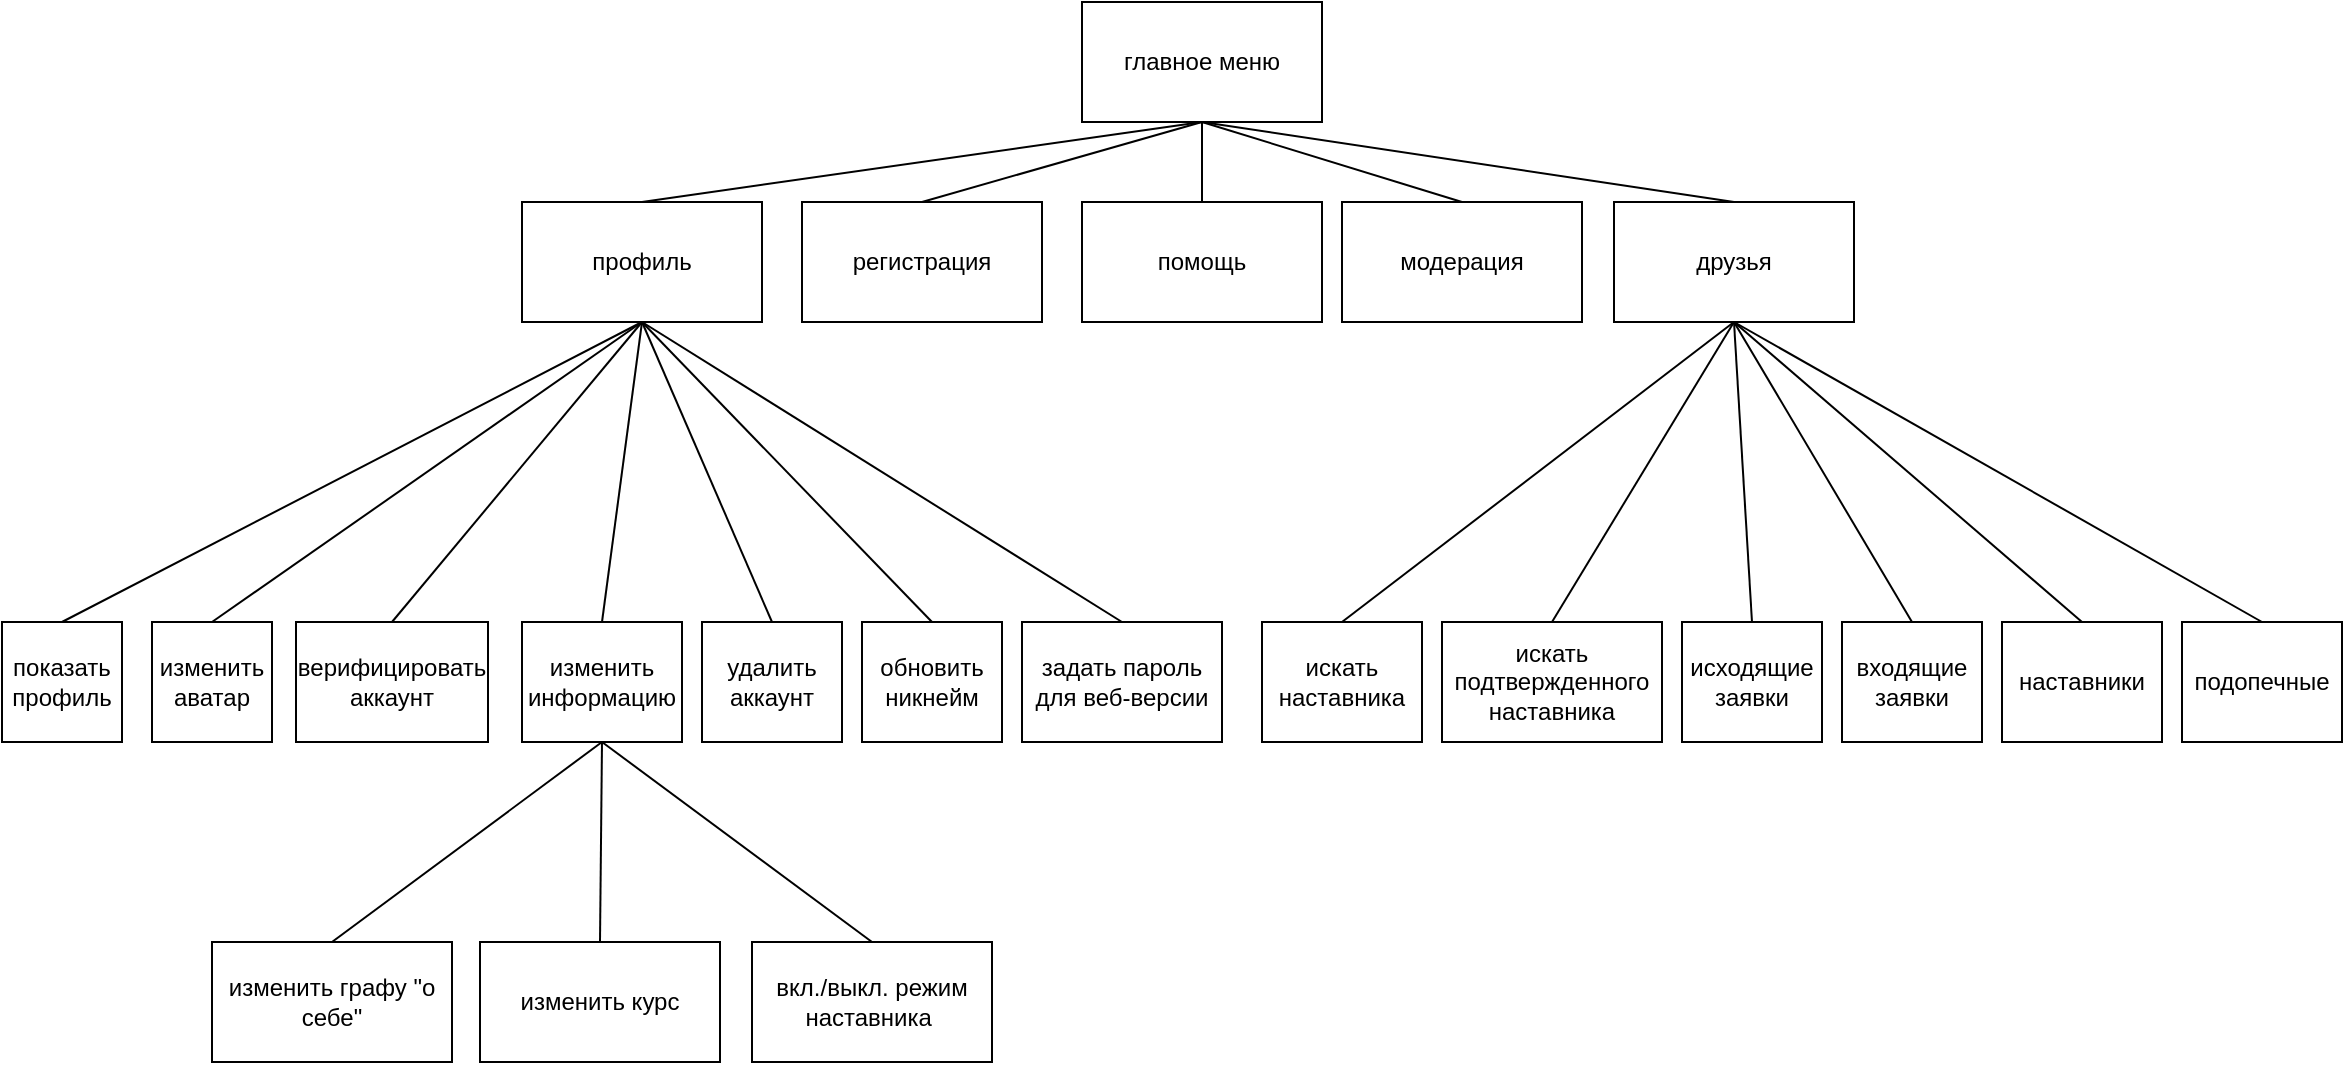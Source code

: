 <mxfile version="15.8.7" type="device"><diagram id="Jvuf0sQX1XJ8p7YEAxmk" name="Страница 1"><mxGraphModel dx="1808" dy="663" grid="1" gridSize="10" guides="1" tooltips="1" connect="1" arrows="1" fold="1" page="1" pageScale="1" pageWidth="827" pageHeight="1169" math="0" shadow="0"><root><mxCell id="0"/><mxCell id="1" parent="0"/><mxCell id="FqD6kcQtoKWok3WjY-6K-6" style="rounded=0;orthogonalLoop=1;jettySize=auto;html=1;exitX=0.5;exitY=1;exitDx=0;exitDy=0;entryX=0.5;entryY=0;entryDx=0;entryDy=0;endArrow=none;endFill=0;" parent="1" source="FqD6kcQtoKWok3WjY-6K-1" target="FqD6kcQtoKWok3WjY-6K-3" edge="1"><mxGeometry relative="1" as="geometry"/></mxCell><mxCell id="FqD6kcQtoKWok3WjY-6K-1" value="главное меню" style="rounded=0;whiteSpace=wrap;html=1;" parent="1" vertex="1"><mxGeometry x="420" y="100" width="120" height="60" as="geometry"/></mxCell><mxCell id="FqD6kcQtoKWok3WjY-6K-7" style="edgeStyle=none;rounded=0;orthogonalLoop=1;jettySize=auto;html=1;exitX=0.5;exitY=0;exitDx=0;exitDy=0;entryX=0.5;entryY=1;entryDx=0;entryDy=0;endArrow=none;endFill=0;" parent="1" source="FqD6kcQtoKWok3WjY-6K-2" target="FqD6kcQtoKWok3WjY-6K-1" edge="1"><mxGeometry relative="1" as="geometry"/></mxCell><mxCell id="FqD6kcQtoKWok3WjY-6K-2" value="регистрация" style="rounded=0;whiteSpace=wrap;html=1;" parent="1" vertex="1"><mxGeometry x="280" y="200" width="120" height="60" as="geometry"/></mxCell><mxCell id="FqD6kcQtoKWok3WjY-6K-17" style="edgeStyle=none;rounded=0;orthogonalLoop=1;jettySize=auto;html=1;exitX=0.5;exitY=1;exitDx=0;exitDy=0;entryX=0.5;entryY=0;entryDx=0;entryDy=0;endArrow=none;endFill=0;" parent="1" source="FqD6kcQtoKWok3WjY-6K-3" target="FqD6kcQtoKWok3WjY-6K-16" edge="1"><mxGeometry relative="1" as="geometry"/></mxCell><mxCell id="FqD6kcQtoKWok3WjY-6K-21" style="edgeStyle=none;rounded=0;orthogonalLoop=1;jettySize=auto;html=1;exitX=0.5;exitY=1;exitDx=0;exitDy=0;entryX=0.5;entryY=0;entryDx=0;entryDy=0;endArrow=none;endFill=0;" parent="1" source="FqD6kcQtoKWok3WjY-6K-3" target="FqD6kcQtoKWok3WjY-6K-18" edge="1"><mxGeometry relative="1" as="geometry"/></mxCell><mxCell id="FqD6kcQtoKWok3WjY-6K-3" value="профиль" style="rounded=0;whiteSpace=wrap;html=1;" parent="1" vertex="1"><mxGeometry x="140" y="200" width="120" height="60" as="geometry"/></mxCell><mxCell id="FqD6kcQtoKWok3WjY-6K-8" style="edgeStyle=none;rounded=0;orthogonalLoop=1;jettySize=auto;html=1;exitX=0.5;exitY=0;exitDx=0;exitDy=0;endArrow=none;endFill=0;entryX=0.5;entryY=1;entryDx=0;entryDy=0;" parent="1" source="FqD6kcQtoKWok3WjY-6K-4" target="FqD6kcQtoKWok3WjY-6K-1" edge="1"><mxGeometry relative="1" as="geometry"><mxPoint x="546" y="160" as="targetPoint"/></mxGeometry></mxCell><mxCell id="FqD6kcQtoKWok3WjY-6K-34" style="edgeStyle=none;rounded=0;orthogonalLoop=1;jettySize=auto;html=1;exitX=0.5;exitY=1;exitDx=0;exitDy=0;entryX=0.5;entryY=0;entryDx=0;entryDy=0;endArrow=none;endFill=0;" parent="1" source="FqD6kcQtoKWok3WjY-6K-4" target="FqD6kcQtoKWok3WjY-6K-33" edge="1"><mxGeometry relative="1" as="geometry"/></mxCell><mxCell id="FqD6kcQtoKWok3WjY-6K-35" style="edgeStyle=none;rounded=0;orthogonalLoop=1;jettySize=auto;html=1;exitX=0.5;exitY=1;exitDx=0;exitDy=0;entryX=0.5;entryY=0;entryDx=0;entryDy=0;endArrow=none;endFill=0;" parent="1" source="FqD6kcQtoKWok3WjY-6K-4" target="FqD6kcQtoKWok3WjY-6K-32" edge="1"><mxGeometry relative="1" as="geometry"/></mxCell><mxCell id="FqD6kcQtoKWok3WjY-6K-4" value="друзья" style="rounded=0;whiteSpace=wrap;html=1;" parent="1" vertex="1"><mxGeometry x="686" y="200" width="120" height="60" as="geometry"/></mxCell><mxCell id="FqD6kcQtoKWok3WjY-6K-9" style="edgeStyle=none;rounded=0;orthogonalLoop=1;jettySize=auto;html=1;exitX=0.5;exitY=0;exitDx=0;exitDy=0;entryX=0.5;entryY=1;entryDx=0;entryDy=0;endArrow=none;endFill=0;" parent="1" source="FqD6kcQtoKWok3WjY-6K-5" target="FqD6kcQtoKWok3WjY-6K-3" edge="1"><mxGeometry relative="1" as="geometry"/></mxCell><mxCell id="FqD6kcQtoKWok3WjY-6K-25" style="edgeStyle=none;rounded=0;orthogonalLoop=1;jettySize=auto;html=1;exitX=0.5;exitY=1;exitDx=0;exitDy=0;entryX=0.5;entryY=0;entryDx=0;entryDy=0;endArrow=none;endFill=0;" parent="1" source="FqD6kcQtoKWok3WjY-6K-5" target="FqD6kcQtoKWok3WjY-6K-22" edge="1"><mxGeometry relative="1" as="geometry"/></mxCell><mxCell id="FqD6kcQtoKWok3WjY-6K-5" value="изменить информацию" style="rounded=0;whiteSpace=wrap;html=1;" parent="1" vertex="1"><mxGeometry x="140" y="410" width="80" height="60" as="geometry"/></mxCell><mxCell id="FqD6kcQtoKWok3WjY-6K-12" style="edgeStyle=none;rounded=0;orthogonalLoop=1;jettySize=auto;html=1;exitX=0.5;exitY=0;exitDx=0;exitDy=0;entryX=0.5;entryY=1;entryDx=0;entryDy=0;endArrow=none;endFill=0;" parent="1" source="FqD6kcQtoKWok3WjY-6K-10" target="FqD6kcQtoKWok3WjY-6K-3" edge="1"><mxGeometry relative="1" as="geometry"/></mxCell><mxCell id="FqD6kcQtoKWok3WjY-6K-10" value="изменить&lt;br&gt;аватар" style="rounded=0;whiteSpace=wrap;html=1;" parent="1" vertex="1"><mxGeometry x="-45" y="410" width="60" height="60" as="geometry"/></mxCell><mxCell id="FqD6kcQtoKWok3WjY-6K-13" style="edgeStyle=none;rounded=0;orthogonalLoop=1;jettySize=auto;html=1;exitX=0.5;exitY=0;exitDx=0;exitDy=0;endArrow=none;endFill=0;" parent="1" source="FqD6kcQtoKWok3WjY-6K-11" edge="1"><mxGeometry relative="1" as="geometry"><mxPoint x="200" y="260" as="targetPoint"/></mxGeometry></mxCell><mxCell id="FqD6kcQtoKWok3WjY-6K-11" value="верифицировать аккаунт" style="rounded=0;whiteSpace=wrap;html=1;" parent="1" vertex="1"><mxGeometry x="27" y="410" width="96" height="60" as="geometry"/></mxCell><mxCell id="FqD6kcQtoKWok3WjY-6K-15" style="edgeStyle=none;rounded=0;orthogonalLoop=1;jettySize=auto;html=1;exitX=0.5;exitY=0;exitDx=0;exitDy=0;entryX=0.5;entryY=1;entryDx=0;entryDy=0;endArrow=none;endFill=0;" parent="1" source="FqD6kcQtoKWok3WjY-6K-14" target="FqD6kcQtoKWok3WjY-6K-3" edge="1"><mxGeometry relative="1" as="geometry"/></mxCell><mxCell id="FqD6kcQtoKWok3WjY-6K-14" value="показать&lt;br&gt;профиль" style="rounded=0;whiteSpace=wrap;html=1;" parent="1" vertex="1"><mxGeometry x="-120" y="410" width="60" height="60" as="geometry"/></mxCell><mxCell id="FqD6kcQtoKWok3WjY-6K-16" value="удалить&lt;br&gt;аккаунт" style="rounded=0;whiteSpace=wrap;html=1;" parent="1" vertex="1"><mxGeometry x="230" y="410" width="70" height="60" as="geometry"/></mxCell><mxCell id="FqD6kcQtoKWok3WjY-6K-18" value="задать пароль &lt;br&gt;для веб-версии" style="rounded=0;whiteSpace=wrap;html=1;" parent="1" vertex="1"><mxGeometry x="390" y="410" width="100" height="60" as="geometry"/></mxCell><mxCell id="FqD6kcQtoKWok3WjY-6K-20" style="edgeStyle=none;rounded=0;orthogonalLoop=1;jettySize=auto;html=1;exitX=0.5;exitY=0;exitDx=0;exitDy=0;endArrow=none;endFill=0;" parent="1" source="FqD6kcQtoKWok3WjY-6K-19" edge="1"><mxGeometry relative="1" as="geometry"><mxPoint x="200" y="260" as="targetPoint"/></mxGeometry></mxCell><mxCell id="FqD6kcQtoKWok3WjY-6K-19" value="обновить&lt;br&gt;никнейм" style="rounded=0;whiteSpace=wrap;html=1;" parent="1" vertex="1"><mxGeometry x="310" y="410" width="70" height="60" as="geometry"/></mxCell><mxCell id="FqD6kcQtoKWok3WjY-6K-22" value="изменить графу &quot;о себе&quot;" style="rounded=0;whiteSpace=wrap;html=1;" parent="1" vertex="1"><mxGeometry x="-15" y="570" width="120" height="60" as="geometry"/></mxCell><mxCell id="FqD6kcQtoKWok3WjY-6K-26" style="edgeStyle=none;rounded=0;orthogonalLoop=1;jettySize=auto;html=1;exitX=0.5;exitY=0;exitDx=0;exitDy=0;endArrow=none;endFill=0;entryX=0.5;entryY=1;entryDx=0;entryDy=0;" parent="1" source="FqD6kcQtoKWok3WjY-6K-23" target="FqD6kcQtoKWok3WjY-6K-5" edge="1"><mxGeometry relative="1" as="geometry"><mxPoint x="-220" y="470" as="targetPoint"/></mxGeometry></mxCell><mxCell id="FqD6kcQtoKWok3WjY-6K-23" value="изменить курс" style="rounded=0;whiteSpace=wrap;html=1;" parent="1" vertex="1"><mxGeometry x="119" y="570" width="120" height="60" as="geometry"/></mxCell><mxCell id="FqD6kcQtoKWok3WjY-6K-27" style="edgeStyle=none;rounded=0;orthogonalLoop=1;jettySize=auto;html=1;exitX=0.5;exitY=0;exitDx=0;exitDy=0;endArrow=none;endFill=0;entryX=0.5;entryY=1;entryDx=0;entryDy=0;" parent="1" source="FqD6kcQtoKWok3WjY-6K-24" target="FqD6kcQtoKWok3WjY-6K-5" edge="1"><mxGeometry relative="1" as="geometry"><mxPoint x="-220" y="470" as="targetPoint"/></mxGeometry></mxCell><mxCell id="FqD6kcQtoKWok3WjY-6K-24" value="вкл./выкл. режим наставника&amp;nbsp;" style="rounded=0;whiteSpace=wrap;html=1;" parent="1" vertex="1"><mxGeometry x="255" y="570" width="120" height="60" as="geometry"/></mxCell><mxCell id="FqD6kcQtoKWok3WjY-6K-36" style="edgeStyle=none;rounded=0;orthogonalLoop=1;jettySize=auto;html=1;exitX=0.5;exitY=0;exitDx=0;exitDy=0;entryX=0.5;entryY=1;entryDx=0;entryDy=0;endArrow=none;endFill=0;" parent="1" source="FqD6kcQtoKWok3WjY-6K-28" target="FqD6kcQtoKWok3WjY-6K-4" edge="1"><mxGeometry relative="1" as="geometry"/></mxCell><mxCell id="FqD6kcQtoKWok3WjY-6K-28" value="исходящие&lt;br&gt;заявки" style="rounded=0;whiteSpace=wrap;html=1;" parent="1" vertex="1"><mxGeometry x="720" y="410" width="70" height="60" as="geometry"/></mxCell><mxCell id="FqD6kcQtoKWok3WjY-6K-37" style="edgeStyle=none;rounded=0;orthogonalLoop=1;jettySize=auto;html=1;exitX=0.5;exitY=0;exitDx=0;exitDy=0;entryX=0.5;entryY=1;entryDx=0;entryDy=0;endArrow=none;endFill=0;" parent="1" source="FqD6kcQtoKWok3WjY-6K-29" target="FqD6kcQtoKWok3WjY-6K-4" edge="1"><mxGeometry relative="1" as="geometry"/></mxCell><mxCell id="FqD6kcQtoKWok3WjY-6K-29" value="входящие&lt;br&gt;заявки" style="rounded=0;whiteSpace=wrap;html=1;" parent="1" vertex="1"><mxGeometry x="800" y="410" width="70" height="60" as="geometry"/></mxCell><mxCell id="FqD6kcQtoKWok3WjY-6K-39" style="edgeStyle=none;rounded=0;orthogonalLoop=1;jettySize=auto;html=1;exitX=0.5;exitY=0;exitDx=0;exitDy=0;entryX=0.5;entryY=1;entryDx=0;entryDy=0;endArrow=none;endFill=0;" parent="1" source="FqD6kcQtoKWok3WjY-6K-30" target="FqD6kcQtoKWok3WjY-6K-4" edge="1"><mxGeometry relative="1" as="geometry"/></mxCell><mxCell id="FqD6kcQtoKWok3WjY-6K-30" value="подопечные" style="rounded=0;whiteSpace=wrap;html=1;" parent="1" vertex="1"><mxGeometry x="970" y="410" width="80" height="60" as="geometry"/></mxCell><mxCell id="FqD6kcQtoKWok3WjY-6K-38" style="edgeStyle=none;rounded=0;orthogonalLoop=1;jettySize=auto;html=1;exitX=0.5;exitY=0;exitDx=0;exitDy=0;entryX=0.5;entryY=1;entryDx=0;entryDy=0;endArrow=none;endFill=0;" parent="1" source="FqD6kcQtoKWok3WjY-6K-31" target="FqD6kcQtoKWok3WjY-6K-4" edge="1"><mxGeometry relative="1" as="geometry"/></mxCell><mxCell id="FqD6kcQtoKWok3WjY-6K-31" value="наставники" style="rounded=0;whiteSpace=wrap;html=1;" parent="1" vertex="1"><mxGeometry x="880" y="410" width="80" height="60" as="geometry"/></mxCell><mxCell id="FqD6kcQtoKWok3WjY-6K-32" value="искать&lt;br&gt;подтвержденного&lt;br&gt;наставника" style="rounded=0;whiteSpace=wrap;html=1;" parent="1" vertex="1"><mxGeometry x="600" y="410" width="110" height="60" as="geometry"/></mxCell><mxCell id="FqD6kcQtoKWok3WjY-6K-33" value="искать&lt;br&gt;наставника" style="rounded=0;whiteSpace=wrap;html=1;" parent="1" vertex="1"><mxGeometry x="510" y="410" width="80" height="60" as="geometry"/></mxCell><mxCell id="jJxCA2KUuogbiRjUYHzV-2" style="rounded=0;orthogonalLoop=1;jettySize=auto;html=1;exitX=0.5;exitY=0;exitDx=0;exitDy=0;entryX=0.5;entryY=1;entryDx=0;entryDy=0;endArrow=none;endFill=0;" parent="1" source="jJxCA2KUuogbiRjUYHzV-1" target="FqD6kcQtoKWok3WjY-6K-1" edge="1"><mxGeometry relative="1" as="geometry"/></mxCell><mxCell id="jJxCA2KUuogbiRjUYHzV-1" value="модерация" style="rounded=0;whiteSpace=wrap;html=1;" parent="1" vertex="1"><mxGeometry x="550" y="200" width="120" height="60" as="geometry"/></mxCell><mxCell id="KPHLbEFZLJNXU4nOnNM2-2" style="edgeStyle=orthogonalEdgeStyle;rounded=0;orthogonalLoop=1;jettySize=auto;html=1;exitX=0.5;exitY=0;exitDx=0;exitDy=0;entryX=0.5;entryY=1;entryDx=0;entryDy=0;endArrow=none;endFill=0;" edge="1" parent="1" source="KPHLbEFZLJNXU4nOnNM2-1" target="FqD6kcQtoKWok3WjY-6K-1"><mxGeometry relative="1" as="geometry"/></mxCell><mxCell id="KPHLbEFZLJNXU4nOnNM2-1" value="помощь" style="rounded=0;whiteSpace=wrap;html=1;" vertex="1" parent="1"><mxGeometry x="420" y="200" width="120" height="60" as="geometry"/></mxCell></root></mxGraphModel></diagram></mxfile>